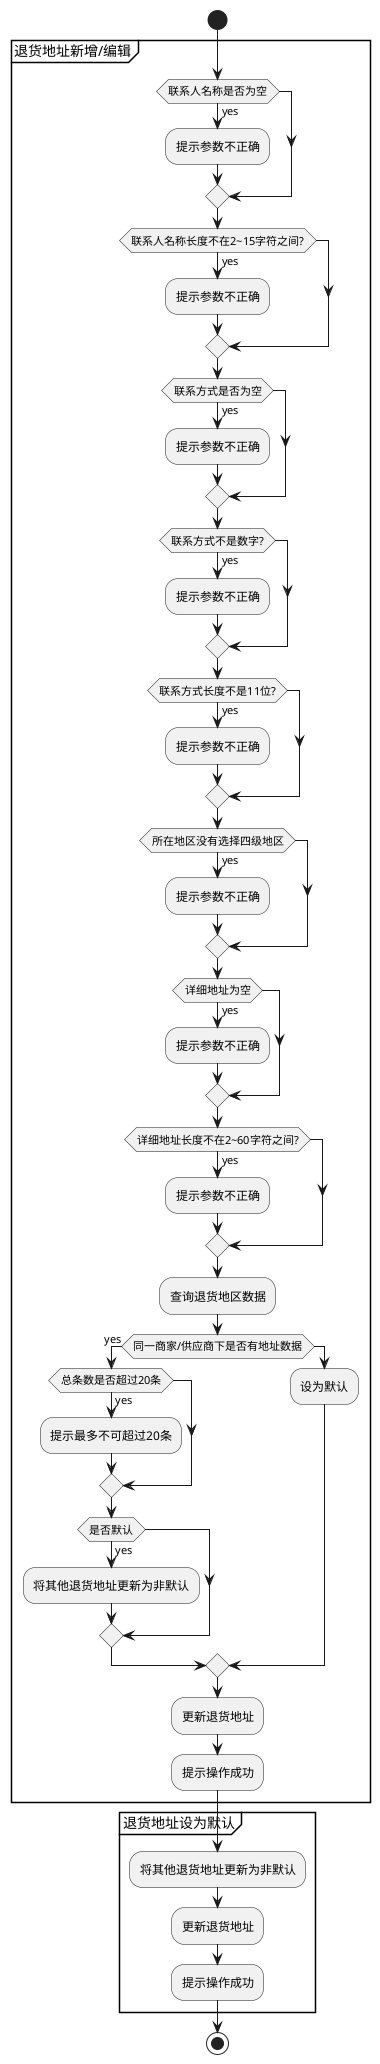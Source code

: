 @startuml
start
partition 退货地址新增/编辑 {
    if(联系人名称是否为空) then (yes)
     :提示参数不正确;
    endif;
    if(联系人名称长度不在2~15字符之间?) then (yes)
     :提示参数不正确;
    endif;
    if(联系方式是否为空) then (yes)
     :提示参数不正确;
    endif;
    if(联系方式不是数字?) then (yes)
     :提示参数不正确;
    endif;
    if(联系方式长度不是11位?) then (yes)
     :提示参数不正确;
    endif;
    if(所在地区没有选择四级地区) then (yes)
     :提示参数不正确;
    endif;
    if(详细地址为空) then (yes)
     :提示参数不正确;
    endif;
    if(详细地址长度不在2~60字符之间?) then (yes)
     :提示参数不正确;
    endif;
    :查询退货地区数据;
    if(同一商家/供应商下是否有地址数据) then (yes)
        if(总条数是否超过20条) then (yes)
         :提示最多不可超过20条;
        endif;
        if(是否默认) then (yes)
         :将其他退货地址更新为非默认;
        endif;
    else
        :设为默认;
    endif;
    :更新退货地址;
    :提示操作成功;
}

partition 退货地址设为默认 {
    :将其他退货地址更新为非默认;
    :更新退货地址;
    :提示操作成功;
}
stop;
@enduml
